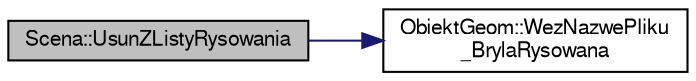 digraph "Scena::UsunZListyRysowania"
{
 // LATEX_PDF_SIZE
  edge [fontname="FreeSans",fontsize="10",labelfontname="FreeSans",labelfontsize="10"];
  node [fontname="FreeSans",fontsize="10",shape=record];
  rankdir="LR";
  Node1 [label="Scena::UsunZListyRysowania",height=0.2,width=0.4,color="black", fillcolor="grey75", style="filled", fontcolor="black",tooltip=" "];
  Node1 -> Node2 [color="midnightblue",fontsize="10",style="solid",fontname="FreeSans"];
  Node2 [label="ObiektGeom::WezNazwePliku\l_BrylaRysowana",height=0.2,width=0.4,color="black", fillcolor="white", style="filled",URL="$a00109.html#a22e77af279ca2fb3543eebb4de37f69a",tooltip=" "];
}
